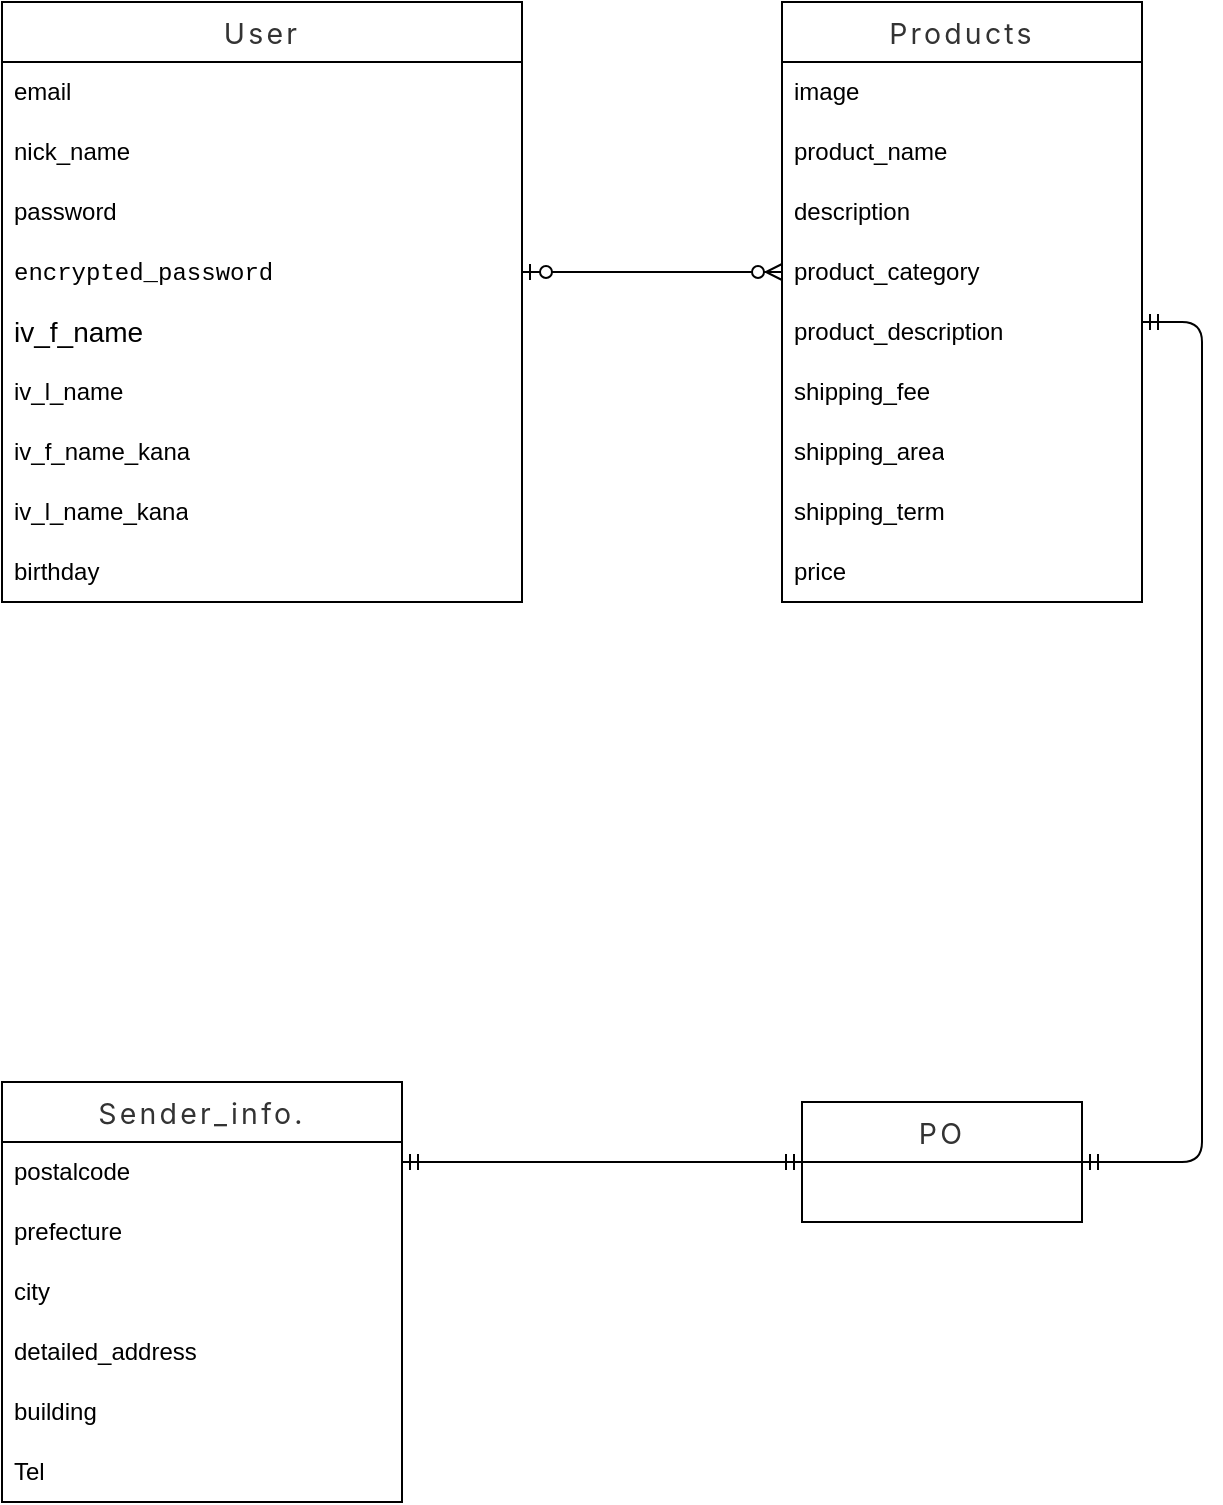 <mxfile>
    <diagram id="brDKrLtEGXVoA_7MsAUL" name="Page-1">
        <mxGraphModel dx="2172" dy="759" grid="1" gridSize="10" guides="1" tooltips="1" connect="1" arrows="1" fold="1" page="1" pageScale="1" pageWidth="827" pageHeight="1169" math="0" shadow="0">
            <root>
                <mxCell id="0"/>
                <mxCell id="1" parent="0"/>
                <mxCell id="6" value="&lt;span style=&quot;color: rgb(51, 51, 51); font-family: -apple-system, &amp;quot;system-ui&amp;quot;, &amp;quot;Noto Sans JP&amp;quot;, &amp;quot;Hiragino Sans&amp;quot;, &amp;quot;Hiragino Kaku Gothic ProN&amp;quot;, &amp;quot;segoe ui&amp;quot;, メイリオ, Meiryo, &amp;quot;ＭＳ Ｐゴシック&amp;quot;, &amp;quot;MS PGothic&amp;quot;, sans-serif; font-size: 14.24px; letter-spacing: 1.6px; text-align: start; background-color: rgb(255, 255, 255);&quot;&gt;Products&lt;/span&gt;" style="swimlane;fontStyle=0;childLayout=stackLayout;horizontal=1;startSize=30;horizontalStack=0;resizeParent=1;resizeParentMax=0;resizeLast=0;collapsible=1;marginBottom=0;whiteSpace=wrap;html=1;" vertex="1" parent="1">
                    <mxGeometry x="-250" y="120" width="180" height="300" as="geometry"/>
                </mxCell>
                <mxCell id="7" value="image&lt;span style=&quot;white-space: pre;&quot;&gt;&#9;&lt;/span&gt;" style="text;strokeColor=none;fillColor=none;align=left;verticalAlign=middle;spacingLeft=4;spacingRight=4;overflow=hidden;points=[[0,0.5],[1,0.5]];portConstraint=eastwest;rotatable=0;whiteSpace=wrap;html=1;" vertex="1" parent="6">
                    <mxGeometry y="30" width="180" height="30" as="geometry"/>
                </mxCell>
                <mxCell id="8" value="product_name" style="text;strokeColor=none;fillColor=none;align=left;verticalAlign=middle;spacingLeft=4;spacingRight=4;overflow=hidden;points=[[0,0.5],[1,0.5]];portConstraint=eastwest;rotatable=0;whiteSpace=wrap;html=1;" vertex="1" parent="6">
                    <mxGeometry y="60" width="180" height="30" as="geometry"/>
                </mxCell>
                <mxCell id="FJCqYv0H9YXHlO558cou-49" value="description" style="text;strokeColor=none;fillColor=none;align=left;verticalAlign=middle;spacingLeft=4;spacingRight=4;overflow=hidden;points=[[0,0.5],[1,0.5]];portConstraint=eastwest;rotatable=0;whiteSpace=wrap;html=1;labelBackgroundColor=#FFFFFF;fontColor=#000000;" vertex="1" parent="6">
                    <mxGeometry y="90" width="180" height="30" as="geometry"/>
                </mxCell>
                <mxCell id="FJCqYv0H9YXHlO558cou-48" value="product_category" style="text;strokeColor=none;fillColor=none;align=left;verticalAlign=middle;spacingLeft=4;spacingRight=4;overflow=hidden;points=[[0,0.5],[1,0.5]];portConstraint=eastwest;rotatable=0;whiteSpace=wrap;html=1;labelBackgroundColor=#FFFFFF;fontColor=#000000;" vertex="1" parent="6">
                    <mxGeometry y="120" width="180" height="30" as="geometry"/>
                </mxCell>
                <mxCell id="FJCqYv0H9YXHlO558cou-51" value="product_description" style="text;strokeColor=none;fillColor=none;align=left;verticalAlign=middle;spacingLeft=4;spacingRight=4;overflow=hidden;points=[[0,0.5],[1,0.5]];portConstraint=eastwest;rotatable=0;whiteSpace=wrap;html=1;labelBackgroundColor=#FFFFFF;fontColor=#000000;" vertex="1" parent="6">
                    <mxGeometry y="150" width="180" height="30" as="geometry"/>
                </mxCell>
                <mxCell id="FJCqYv0H9YXHlO558cou-50" value="shipping_fee" style="text;strokeColor=none;fillColor=none;align=left;verticalAlign=middle;spacingLeft=4;spacingRight=4;overflow=hidden;points=[[0,0.5],[1,0.5]];portConstraint=eastwest;rotatable=0;whiteSpace=wrap;html=1;labelBackgroundColor=#FFFFFF;fontColor=#000000;" vertex="1" parent="6">
                    <mxGeometry y="180" width="180" height="30" as="geometry"/>
                </mxCell>
                <mxCell id="FJCqYv0H9YXHlO558cou-53" value="shipping_area" style="text;strokeColor=none;fillColor=none;align=left;verticalAlign=middle;spacingLeft=4;spacingRight=4;overflow=hidden;points=[[0,0.5],[1,0.5]];portConstraint=eastwest;rotatable=0;whiteSpace=wrap;html=1;labelBackgroundColor=#FFFFFF;fontColor=#000000;" vertex="1" parent="6">
                    <mxGeometry y="210" width="180" height="30" as="geometry"/>
                </mxCell>
                <mxCell id="FJCqYv0H9YXHlO558cou-52" value="shipping_term" style="text;strokeColor=none;fillColor=none;align=left;verticalAlign=middle;spacingLeft=4;spacingRight=4;overflow=hidden;points=[[0,0.5],[1,0.5]];portConstraint=eastwest;rotatable=0;whiteSpace=wrap;html=1;labelBackgroundColor=#FFFFFF;fontColor=#000000;" vertex="1" parent="6">
                    <mxGeometry y="240" width="180" height="30" as="geometry"/>
                </mxCell>
                <mxCell id="9" value="price" style="text;strokeColor=none;fillColor=none;align=left;verticalAlign=middle;spacingLeft=4;spacingRight=4;overflow=hidden;points=[[0,0.5],[1,0.5]];portConstraint=eastwest;rotatable=0;whiteSpace=wrap;html=1;" vertex="1" parent="6">
                    <mxGeometry y="270" width="180" height="30" as="geometry"/>
                </mxCell>
                <mxCell id="10" value="&lt;span style=&quot;color: rgb(51, 51, 51); font-family: -apple-system, &amp;quot;system-ui&amp;quot;, &amp;quot;Noto Sans JP&amp;quot;, &amp;quot;Hiragino Sans&amp;quot;, &amp;quot;Hiragino Kaku Gothic ProN&amp;quot;, &amp;quot;segoe ui&amp;quot;, メイリオ, Meiryo, &amp;quot;ＭＳ Ｐゴシック&amp;quot;, &amp;quot;MS PGothic&amp;quot;, sans-serif; font-size: 14.24px; letter-spacing: 1.6px; text-align: start; background-color: rgb(255, 255, 255);&quot;&gt;User&lt;/span&gt;" style="swimlane;fontStyle=0;childLayout=stackLayout;horizontal=1;startSize=30;horizontalStack=0;resizeParent=1;resizeParentMax=0;resizeLast=0;collapsible=1;marginBottom=0;whiteSpace=wrap;html=1;" vertex="1" parent="1">
                    <mxGeometry x="-640" y="120" width="260" height="300" as="geometry"/>
                </mxCell>
                <mxCell id="29" value="email" style="text;strokeColor=none;fillColor=none;align=left;verticalAlign=middle;spacingLeft=4;spacingRight=4;overflow=hidden;points=[[0,0.5],[1,0.5]];portConstraint=eastwest;rotatable=0;whiteSpace=wrap;html=1;" vertex="1" parent="10">
                    <mxGeometry y="30" width="260" height="30" as="geometry"/>
                </mxCell>
                <mxCell id="12" value="nick_name" style="text;strokeColor=none;fillColor=none;align=left;verticalAlign=middle;spacingLeft=4;spacingRight=4;overflow=hidden;points=[[0,0.5],[1,0.5]];portConstraint=eastwest;rotatable=0;whiteSpace=wrap;html=1;" vertex="1" parent="10">
                    <mxGeometry y="60" width="260" height="30" as="geometry"/>
                </mxCell>
                <mxCell id="30" value="password" style="text;strokeColor=none;fillColor=none;align=left;verticalAlign=middle;spacingLeft=4;spacingRight=4;overflow=hidden;points=[[0,0.5],[1,0.5]];portConstraint=eastwest;rotatable=0;whiteSpace=wrap;html=1;" vertex="1" parent="10">
                    <mxGeometry y="90" width="260" height="30" as="geometry"/>
                </mxCell>
                <mxCell id="13" value="&lt;div style=&quot;background-color: rgb(255, 255, 255); font-family: Menlo, Monaco, &amp;quot;Courier New&amp;quot;, monospace; line-height: 18px;&quot;&gt;encrypted_password&lt;/div&gt;" style="text;strokeColor=none;fillColor=none;align=left;verticalAlign=middle;spacingLeft=4;spacingRight=4;overflow=hidden;points=[[0,0.5],[1,0.5]];portConstraint=eastwest;rotatable=0;whiteSpace=wrap;html=1;" vertex="1" parent="10">
                    <mxGeometry y="120" width="260" height="30" as="geometry"/>
                </mxCell>
                <mxCell id="31" value="&lt;span style=&quot;font-family: arial, sans-serif; font-size: 14px;&quot;&gt;iv_f_name&lt;/span&gt;" style="text;align=left;verticalAlign=middle;spacingLeft=4;spacingRight=4;overflow=hidden;points=[[0,0.5],[1,0.5]];portConstraint=eastwest;rotatable=0;whiteSpace=wrap;html=1;fontColor=#000000;labelBackgroundColor=#FFFFFF;" vertex="1" parent="10">
                    <mxGeometry y="150" width="260" height="30" as="geometry"/>
                </mxCell>
                <mxCell id="32" value="iv_l_name" style="text;strokeColor=none;fillColor=none;align=left;verticalAlign=middle;spacingLeft=4;spacingRight=4;overflow=hidden;points=[[0,0.5],[1,0.5]];portConstraint=eastwest;rotatable=0;whiteSpace=wrap;html=1;" vertex="1" parent="10">
                    <mxGeometry y="180" width="260" height="30" as="geometry"/>
                </mxCell>
                <mxCell id="33" value="iv_f_name_kana" style="text;strokeColor=none;fillColor=none;align=left;verticalAlign=middle;spacingLeft=4;spacingRight=4;overflow=hidden;points=[[0,0.5],[1,0.5]];portConstraint=eastwest;rotatable=0;whiteSpace=wrap;html=1;" vertex="1" parent="10">
                    <mxGeometry y="210" width="260" height="30" as="geometry"/>
                </mxCell>
                <mxCell id="34" value="iv_l_name_kana" style="text;strokeColor=none;fillColor=none;align=left;verticalAlign=middle;spacingLeft=4;spacingRight=4;overflow=hidden;points=[[0,0.5],[1,0.5]];portConstraint=eastwest;rotatable=0;whiteSpace=wrap;html=1;" vertex="1" parent="10">
                    <mxGeometry y="240" width="260" height="30" as="geometry"/>
                </mxCell>
                <mxCell id="28" value="birthday" style="text;strokeColor=none;fillColor=none;align=left;verticalAlign=middle;spacingLeft=4;spacingRight=4;overflow=hidden;points=[[0,0.5],[1,0.5]];portConstraint=eastwest;rotatable=0;whiteSpace=wrap;html=1;" vertex="1" parent="10">
                    <mxGeometry y="270" width="260" height="30" as="geometry"/>
                </mxCell>
                <mxCell id="14" value="&lt;span style=&quot;color: rgb(51, 51, 51); font-family: -apple-system, &amp;quot;system-ui&amp;quot;, &amp;quot;Noto Sans JP&amp;quot;, &amp;quot;Hiragino Sans&amp;quot;, &amp;quot;Hiragino Kaku Gothic ProN&amp;quot;, &amp;quot;segoe ui&amp;quot;, メイリオ, Meiryo, &amp;quot;ＭＳ Ｐゴシック&amp;quot;, &amp;quot;MS PGothic&amp;quot;, sans-serif; font-size: 14.24px; letter-spacing: 1.6px; text-align: start; background-color: rgb(255, 255, 255);&quot;&gt;PO&lt;/span&gt;" style="swimlane;fontStyle=0;childLayout=stackLayout;horizontal=1;startSize=30;horizontalStack=0;resizeParent=1;resizeParentMax=0;resizeLast=0;collapsible=1;marginBottom=0;whiteSpace=wrap;html=1;" vertex="1" parent="1">
                    <mxGeometry x="-240" y="670" width="140" height="60" as="geometry"/>
                </mxCell>
                <mxCell id="18" value="&lt;span style=&quot;color: rgb(51, 51, 51); font-family: -apple-system, &amp;quot;system-ui&amp;quot;, &amp;quot;Noto Sans JP&amp;quot;, &amp;quot;Hiragino Sans&amp;quot;, &amp;quot;Hiragino Kaku Gothic ProN&amp;quot;, &amp;quot;segoe ui&amp;quot;, メイリオ, Meiryo, &amp;quot;ＭＳ Ｐゴシック&amp;quot;, &amp;quot;MS PGothic&amp;quot;, sans-serif; font-size: 14.24px; letter-spacing: 1.6px; text-align: start; background-color: rgb(255, 255, 255);&quot;&gt;Sender_info.&lt;/span&gt;" style="swimlane;fontStyle=0;childLayout=stackLayout;horizontal=1;startSize=30;horizontalStack=0;resizeParent=1;resizeParentMax=0;resizeLast=0;collapsible=1;marginBottom=0;whiteSpace=wrap;html=1;" vertex="1" parent="1">
                    <mxGeometry x="-640" y="660" width="200" height="210" as="geometry"/>
                </mxCell>
                <mxCell id="FJCqYv0H9YXHlO558cou-54" value="postalcode" style="text;strokeColor=none;fillColor=none;align=left;verticalAlign=middle;spacingLeft=4;spacingRight=4;overflow=hidden;points=[[0,0.5],[1,0.5]];portConstraint=eastwest;rotatable=0;whiteSpace=wrap;html=1;labelBackgroundColor=#FFFFFF;fontColor=#000000;" vertex="1" parent="18">
                    <mxGeometry y="30" width="200" height="30" as="geometry"/>
                </mxCell>
                <mxCell id="FJCqYv0H9YXHlO558cou-56" value="prefecture" style="text;strokeColor=none;fillColor=none;align=left;verticalAlign=middle;spacingLeft=4;spacingRight=4;overflow=hidden;points=[[0,0.5],[1,0.5]];portConstraint=eastwest;rotatable=0;whiteSpace=wrap;html=1;labelBackgroundColor=#FFFFFF;fontColor=#000000;" vertex="1" parent="18">
                    <mxGeometry y="60" width="200" height="30" as="geometry"/>
                </mxCell>
                <mxCell id="19" value="city" style="text;strokeColor=none;fillColor=none;align=left;verticalAlign=middle;spacingLeft=4;spacingRight=4;overflow=hidden;points=[[0,0.5],[1,0.5]];portConstraint=eastwest;rotatable=0;whiteSpace=wrap;html=1;" vertex="1" parent="18">
                    <mxGeometry y="90" width="200" height="30" as="geometry"/>
                </mxCell>
                <mxCell id="FJCqYv0H9YXHlO558cou-55" value="detailed_address" style="text;strokeColor=none;fillColor=none;align=left;verticalAlign=middle;spacingLeft=4;spacingRight=4;overflow=hidden;points=[[0,0.5],[1,0.5]];portConstraint=eastwest;rotatable=0;whiteSpace=wrap;html=1;labelBackgroundColor=#FFFFFF;fontColor=#000000;" vertex="1" parent="18">
                    <mxGeometry y="120" width="200" height="30" as="geometry"/>
                </mxCell>
                <mxCell id="20" value="building" style="text;strokeColor=none;fillColor=none;align=left;verticalAlign=middle;spacingLeft=4;spacingRight=4;overflow=hidden;points=[[0,0.5],[1,0.5]];portConstraint=eastwest;rotatable=0;whiteSpace=wrap;html=1;" vertex="1" parent="18">
                    <mxGeometry y="150" width="200" height="30" as="geometry"/>
                </mxCell>
                <mxCell id="21" value="Tel" style="text;strokeColor=none;fillColor=none;align=left;verticalAlign=middle;spacingLeft=4;spacingRight=4;overflow=hidden;points=[[0,0.5],[1,0.5]];portConstraint=eastwest;rotatable=0;whiteSpace=wrap;html=1;" vertex="1" parent="18">
                    <mxGeometry y="180" width="200" height="30" as="geometry"/>
                </mxCell>
                <mxCell id="FJCqYv0H9YXHlO558cou-57" value="" style="edgeStyle=entityRelationEdgeStyle;fontSize=12;html=1;endArrow=ERzeroToMany;startArrow=ERzeroToOne;fontColor=#000000;exitX=1;exitY=0.5;exitDx=0;exitDy=0;entryX=0;entryY=0.5;entryDx=0;entryDy=0;" edge="1" parent="1" source="13" target="FJCqYv0H9YXHlO558cou-48">
                    <mxGeometry width="100" height="100" relative="1" as="geometry">
                        <mxPoint x="-440" y="380" as="sourcePoint"/>
                        <mxPoint x="-260" y="280" as="targetPoint"/>
                    </mxGeometry>
                </mxCell>
                <mxCell id="A830JgwcKhnliTKG4Eou-42" value="" style="edgeStyle=entityRelationEdgeStyle;fontSize=12;html=1;endArrow=ERmandOne;startArrow=ERmandOne;fontColor=#000000;entryX=0;entryY=0.5;entryDx=0;entryDy=0;" edge="1" parent="1" target="14">
                    <mxGeometry width="100" height="100" relative="1" as="geometry">
                        <mxPoint x="-440" y="700" as="sourcePoint"/>
                        <mxPoint x="-240" y="720" as="targetPoint"/>
                    </mxGeometry>
                </mxCell>
                <mxCell id="A830JgwcKhnliTKG4Eou-46" value="" style="edgeStyle=entityRelationEdgeStyle;fontSize=12;html=1;endArrow=ERmandOne;startArrow=ERmandOne;fontColor=#000000;" edge="1" parent="1" target="14">
                    <mxGeometry width="100" height="100" relative="1" as="geometry">
                        <mxPoint x="-70" y="280" as="sourcePoint"/>
                        <mxPoint x="-280" y="310" as="targetPoint"/>
                    </mxGeometry>
                </mxCell>
            </root>
        </mxGraphModel>
    </diagram>
    <diagram id="M28fq4yS_AL66KOHaT50" name="Memo">
        <mxGraphModel dx="1489" dy="569" grid="1" gridSize="10" guides="1" tooltips="1" connect="1" arrows="1" fold="1" page="1" pageScale="1" pageWidth="827" pageHeight="1169" math="0" shadow="0">
            <root>
                <mxCell id="0"/>
                <mxCell id="1" parent="0"/>
                <mxCell id="EvqsBrr0lxmTq_ERgQeZ-1" value="&lt;span style=&quot;color: rgb(51, 51, 51); font-family: -apple-system, &amp;quot;system-ui&amp;quot;, &amp;quot;Noto Sans JP&amp;quot;, &amp;quot;Hiragino Sans&amp;quot;, &amp;quot;Hiragino Kaku Gothic ProN&amp;quot;, &amp;quot;segoe ui&amp;quot;, メイリオ, Meiryo, &amp;quot;ＭＳ Ｐゴシック&amp;quot;, &amp;quot;MS PGothic&amp;quot;, sans-serif; font-size: 14.24px; letter-spacing: 1.6px; text-align: start; background-color: rgb(255, 255, 255);&quot;&gt;商品情報//Product info&lt;/span&gt;" style="swimlane;fontStyle=0;childLayout=stackLayout;horizontal=1;startSize=30;horizontalStack=0;resizeParent=1;resizeParentMax=0;resizeLast=0;collapsible=1;marginBottom=0;whiteSpace=wrap;html=1;" vertex="1" parent="1">
                    <mxGeometry x="-250" y="120" width="180" height="300" as="geometry"/>
                </mxCell>
                <mxCell id="EvqsBrr0lxmTq_ERgQeZ-2" value="image&lt;span style=&quot;white-space: pre;&quot;&gt;&#9;&lt;/span&gt;" style="text;strokeColor=none;fillColor=none;align=left;verticalAlign=middle;spacingLeft=4;spacingRight=4;overflow=hidden;points=[[0,0.5],[1,0.5]];portConstraint=eastwest;rotatable=0;whiteSpace=wrap;html=1;" vertex="1" parent="EvqsBrr0lxmTq_ERgQeZ-1">
                    <mxGeometry y="30" width="180" height="30" as="geometry"/>
                </mxCell>
                <mxCell id="EvqsBrr0lxmTq_ERgQeZ-3" value="product_name" style="text;strokeColor=none;fillColor=none;align=left;verticalAlign=middle;spacingLeft=4;spacingRight=4;overflow=hidden;points=[[0,0.5],[1,0.5]];portConstraint=eastwest;rotatable=0;whiteSpace=wrap;html=1;" vertex="1" parent="EvqsBrr0lxmTq_ERgQeZ-1">
                    <mxGeometry y="60" width="180" height="30" as="geometry"/>
                </mxCell>
                <mxCell id="EvqsBrr0lxmTq_ERgQeZ-4" value="Description" style="text;strokeColor=none;fillColor=none;align=left;verticalAlign=middle;spacingLeft=4;spacingRight=4;overflow=hidden;points=[[0,0.5],[1,0.5]];portConstraint=eastwest;rotatable=0;whiteSpace=wrap;html=1;labelBackgroundColor=#FFFFFF;fontColor=#000000;" vertex="1" parent="EvqsBrr0lxmTq_ERgQeZ-1">
                    <mxGeometry y="90" width="180" height="30" as="geometry"/>
                </mxCell>
                <mxCell id="EvqsBrr0lxmTq_ERgQeZ-5" value="Product_category" style="text;strokeColor=none;fillColor=none;align=left;verticalAlign=middle;spacingLeft=4;spacingRight=4;overflow=hidden;points=[[0,0.5],[1,0.5]];portConstraint=eastwest;rotatable=0;whiteSpace=wrap;html=1;labelBackgroundColor=#FFFFFF;fontColor=#000000;" vertex="1" parent="EvqsBrr0lxmTq_ERgQeZ-1">
                    <mxGeometry y="120" width="180" height="30" as="geometry"/>
                </mxCell>
                <mxCell id="EvqsBrr0lxmTq_ERgQeZ-6" value="Product_description" style="text;strokeColor=none;fillColor=none;align=left;verticalAlign=middle;spacingLeft=4;spacingRight=4;overflow=hidden;points=[[0,0.5],[1,0.5]];portConstraint=eastwest;rotatable=0;whiteSpace=wrap;html=1;labelBackgroundColor=#FFFFFF;fontColor=#000000;" vertex="1" parent="EvqsBrr0lxmTq_ERgQeZ-1">
                    <mxGeometry y="150" width="180" height="30" as="geometry"/>
                </mxCell>
                <mxCell id="EvqsBrr0lxmTq_ERgQeZ-7" value="Shipping_fee" style="text;strokeColor=none;fillColor=none;align=left;verticalAlign=middle;spacingLeft=4;spacingRight=4;overflow=hidden;points=[[0,0.5],[1,0.5]];portConstraint=eastwest;rotatable=0;whiteSpace=wrap;html=1;labelBackgroundColor=#FFFFFF;fontColor=#000000;" vertex="1" parent="EvqsBrr0lxmTq_ERgQeZ-1">
                    <mxGeometry y="180" width="180" height="30" as="geometry"/>
                </mxCell>
                <mxCell id="EvqsBrr0lxmTq_ERgQeZ-8" value="Shipping_area" style="text;strokeColor=none;fillColor=none;align=left;verticalAlign=middle;spacingLeft=4;spacingRight=4;overflow=hidden;points=[[0,0.5],[1,0.5]];portConstraint=eastwest;rotatable=0;whiteSpace=wrap;html=1;labelBackgroundColor=#FFFFFF;fontColor=#000000;" vertex="1" parent="EvqsBrr0lxmTq_ERgQeZ-1">
                    <mxGeometry y="210" width="180" height="30" as="geometry"/>
                </mxCell>
                <mxCell id="EvqsBrr0lxmTq_ERgQeZ-9" value="Shipping_term" style="text;strokeColor=none;fillColor=none;align=left;verticalAlign=middle;spacingLeft=4;spacingRight=4;overflow=hidden;points=[[0,0.5],[1,0.5]];portConstraint=eastwest;rotatable=0;whiteSpace=wrap;html=1;labelBackgroundColor=#FFFFFF;fontColor=#000000;" vertex="1" parent="EvqsBrr0lxmTq_ERgQeZ-1">
                    <mxGeometry y="240" width="180" height="30" as="geometry"/>
                </mxCell>
                <mxCell id="EvqsBrr0lxmTq_ERgQeZ-10" value="Price" style="text;strokeColor=none;fillColor=none;align=left;verticalAlign=middle;spacingLeft=4;spacingRight=4;overflow=hidden;points=[[0,0.5],[1,0.5]];portConstraint=eastwest;rotatable=0;whiteSpace=wrap;html=1;" vertex="1" parent="EvqsBrr0lxmTq_ERgQeZ-1">
                    <mxGeometry y="270" width="180" height="30" as="geometry"/>
                </mxCell>
                <mxCell id="EvqsBrr0lxmTq_ERgQeZ-11" value="&lt;span style=&quot;color: rgb(51, 51, 51); font-family: -apple-system, &amp;quot;system-ui&amp;quot;, &amp;quot;Noto Sans JP&amp;quot;, &amp;quot;Hiragino Sans&amp;quot;, &amp;quot;Hiragino Kaku Gothic ProN&amp;quot;, &amp;quot;segoe ui&amp;quot;, メイリオ, Meiryo, &amp;quot;ＭＳ Ｐゴシック&amp;quot;, &amp;quot;MS PGothic&amp;quot;, sans-serif; font-size: 14.24px; letter-spacing: 1.6px; text-align: start; background-color: rgb(255, 255, 255);&quot;&gt;ユーザー情報// user info&lt;/span&gt;" style="swimlane;fontStyle=0;childLayout=stackLayout;horizontal=1;startSize=30;horizontalStack=0;resizeParent=1;resizeParentMax=0;resizeLast=0;collapsible=1;marginBottom=0;whiteSpace=wrap;html=1;" vertex="1" parent="1">
                    <mxGeometry x="-640" y="120" width="260" height="300" as="geometry"/>
                </mxCell>
                <mxCell id="EvqsBrr0lxmTq_ERgQeZ-12" value="nick_name" style="text;strokeColor=none;fillColor=none;align=left;verticalAlign=middle;spacingLeft=4;spacingRight=4;overflow=hidden;points=[[0,0.5],[1,0.5]];portConstraint=eastwest;rotatable=0;whiteSpace=wrap;html=1;" vertex="1" parent="EvqsBrr0lxmTq_ERgQeZ-11">
                    <mxGeometry y="30" width="260" height="30" as="geometry"/>
                </mxCell>
                <mxCell id="EvqsBrr0lxmTq_ERgQeZ-13" value="mail address" style="text;strokeColor=none;fillColor=none;align=left;verticalAlign=middle;spacingLeft=4;spacingRight=4;overflow=hidden;points=[[0,0.5],[1,0.5]];portConstraint=eastwest;rotatable=0;whiteSpace=wrap;html=1;" vertex="1" parent="EvqsBrr0lxmTq_ERgQeZ-11">
                    <mxGeometry y="60" width="260" height="30" as="geometry"/>
                </mxCell>
                <mxCell id="EvqsBrr0lxmTq_ERgQeZ-14" value="pass" style="text;strokeColor=none;fillColor=none;align=left;verticalAlign=middle;spacingLeft=4;spacingRight=4;overflow=hidden;points=[[0,0.5],[1,0.5]];portConstraint=eastwest;rotatable=0;whiteSpace=wrap;html=1;" vertex="1" parent="EvqsBrr0lxmTq_ERgQeZ-11">
                    <mxGeometry y="90" width="260" height="30" as="geometry"/>
                </mxCell>
                <mxCell id="EvqsBrr0lxmTq_ERgQeZ-15" value="pass conf" style="text;strokeColor=none;fillColor=none;align=left;verticalAlign=middle;spacingLeft=4;spacingRight=4;overflow=hidden;points=[[0,0.5],[1,0.5]];portConstraint=eastwest;rotatable=0;whiteSpace=wrap;html=1;" vertex="1" parent="EvqsBrr0lxmTq_ERgQeZ-11">
                    <mxGeometry y="120" width="260" height="30" as="geometry"/>
                </mxCell>
                <mxCell id="EvqsBrr0lxmTq_ERgQeZ-16" value="&lt;span style=&quot;font-family: arial, sans-serif; font-size: 14px;&quot;&gt;identity verification　f.name&lt;/span&gt;" style="text;align=left;verticalAlign=middle;spacingLeft=4;spacingRight=4;overflow=hidden;points=[[0,0.5],[1,0.5]];portConstraint=eastwest;rotatable=0;whiteSpace=wrap;html=1;fontColor=#000000;labelBackgroundColor=#FFFFFF;" vertex="1" parent="EvqsBrr0lxmTq_ERgQeZ-11">
                    <mxGeometry y="150" width="260" height="30" as="geometry"/>
                </mxCell>
                <mxCell id="EvqsBrr0lxmTq_ERgQeZ-17" value="ID.V name" style="text;strokeColor=none;fillColor=none;align=left;verticalAlign=middle;spacingLeft=4;spacingRight=4;overflow=hidden;points=[[0,0.5],[1,0.5]];portConstraint=eastwest;rotatable=0;whiteSpace=wrap;html=1;" vertex="1" parent="EvqsBrr0lxmTq_ERgQeZ-11">
                    <mxGeometry y="180" width="260" height="30" as="geometry"/>
                </mxCell>
                <mxCell id="EvqsBrr0lxmTq_ERgQeZ-18" value="ID.V kana.f" style="text;strokeColor=none;fillColor=none;align=left;verticalAlign=middle;spacingLeft=4;spacingRight=4;overflow=hidden;points=[[0,0.5],[1,0.5]];portConstraint=eastwest;rotatable=0;whiteSpace=wrap;html=1;" vertex="1" parent="EvqsBrr0lxmTq_ERgQeZ-11">
                    <mxGeometry y="210" width="260" height="30" as="geometry"/>
                </mxCell>
                <mxCell id="EvqsBrr0lxmTq_ERgQeZ-19" value="ID.V kana.n" style="text;strokeColor=none;fillColor=none;align=left;verticalAlign=middle;spacingLeft=4;spacingRight=4;overflow=hidden;points=[[0,0.5],[1,0.5]];portConstraint=eastwest;rotatable=0;whiteSpace=wrap;html=1;" vertex="1" parent="EvqsBrr0lxmTq_ERgQeZ-11">
                    <mxGeometry y="240" width="260" height="30" as="geometry"/>
                </mxCell>
                <mxCell id="EvqsBrr0lxmTq_ERgQeZ-20" value="Birthday" style="text;strokeColor=none;fillColor=none;align=left;verticalAlign=middle;spacingLeft=4;spacingRight=4;overflow=hidden;points=[[0,0.5],[1,0.5]];portConstraint=eastwest;rotatable=0;whiteSpace=wrap;html=1;" vertex="1" parent="EvqsBrr0lxmTq_ERgQeZ-11">
                    <mxGeometry y="270" width="260" height="30" as="geometry"/>
                </mxCell>
                <mxCell id="EvqsBrr0lxmTq_ERgQeZ-21" value="&lt;span style=&quot;color: rgb(51, 51, 51); font-family: -apple-system, &amp;quot;system-ui&amp;quot;, &amp;quot;Noto Sans JP&amp;quot;, &amp;quot;Hiragino Sans&amp;quot;, &amp;quot;Hiragino Kaku Gothic ProN&amp;quot;, &amp;quot;segoe ui&amp;quot;, メイリオ, Meiryo, &amp;quot;ＭＳ Ｐゴシック&amp;quot;, &amp;quot;MS PGothic&amp;quot;, sans-serif; font-size: 14.24px; letter-spacing: 1.6px; text-align: start; background-color: rgb(255, 255, 255);&quot;&gt;購入記録//PO&lt;/span&gt;" style="swimlane;fontStyle=0;childLayout=stackLayout;horizontal=1;startSize=30;horizontalStack=0;resizeParent=1;resizeParentMax=0;resizeLast=0;collapsible=1;marginBottom=0;whiteSpace=wrap;html=1;" vertex="1" parent="1">
                    <mxGeometry x="-240" y="670" width="140" height="60" as="geometry"/>
                </mxCell>
                <mxCell id="EvqsBrr0lxmTq_ERgQeZ-22" value="&lt;span style=&quot;color: rgb(51, 51, 51); font-family: -apple-system, &amp;quot;system-ui&amp;quot;, &amp;quot;Noto Sans JP&amp;quot;, &amp;quot;Hiragino Sans&amp;quot;, &amp;quot;Hiragino Kaku Gothic ProN&amp;quot;, &amp;quot;segoe ui&amp;quot;, メイリオ, Meiryo, &amp;quot;ＭＳ Ｐゴシック&amp;quot;, &amp;quot;MS PGothic&amp;quot;, sans-serif; font-size: 14.24px; letter-spacing: 1.6px; text-align: start; background-color: rgb(255, 255, 255);&quot;&gt;発送先情報//Sender info&lt;/span&gt;" style="swimlane;fontStyle=0;childLayout=stackLayout;horizontal=1;startSize=30;horizontalStack=0;resizeParent=1;resizeParentMax=0;resizeLast=0;collapsible=1;marginBottom=0;whiteSpace=wrap;html=1;" vertex="1" parent="1">
                    <mxGeometry x="-640" y="660" width="200" height="210" as="geometry"/>
                </mxCell>
                <mxCell id="EvqsBrr0lxmTq_ERgQeZ-23" value="zipcode" style="text;strokeColor=none;fillColor=none;align=left;verticalAlign=middle;spacingLeft=4;spacingRight=4;overflow=hidden;points=[[0,0.5],[1,0.5]];portConstraint=eastwest;rotatable=0;whiteSpace=wrap;html=1;labelBackgroundColor=#FFFFFF;fontColor=#000000;" vertex="1" parent="EvqsBrr0lxmTq_ERgQeZ-22">
                    <mxGeometry y="30" width="200" height="30" as="geometry"/>
                </mxCell>
                <mxCell id="EvqsBrr0lxmTq_ERgQeZ-24" value="prefecture" style="text;strokeColor=none;fillColor=none;align=left;verticalAlign=middle;spacingLeft=4;spacingRight=4;overflow=hidden;points=[[0,0.5],[1,0.5]];portConstraint=eastwest;rotatable=0;whiteSpace=wrap;html=1;labelBackgroundColor=#FFFFFF;fontColor=#000000;" vertex="1" parent="EvqsBrr0lxmTq_ERgQeZ-22">
                    <mxGeometry y="60" width="200" height="30" as="geometry"/>
                </mxCell>
                <mxCell id="EvqsBrr0lxmTq_ERgQeZ-25" value="city" style="text;strokeColor=none;fillColor=none;align=left;verticalAlign=middle;spacingLeft=4;spacingRight=4;overflow=hidden;points=[[0,0.5],[1,0.5]];portConstraint=eastwest;rotatable=0;whiteSpace=wrap;html=1;" vertex="1" parent="EvqsBrr0lxmTq_ERgQeZ-22">
                    <mxGeometry y="90" width="200" height="30" as="geometry"/>
                </mxCell>
                <mxCell id="EvqsBrr0lxmTq_ERgQeZ-26" value="detailed" style="text;strokeColor=none;fillColor=none;align=left;verticalAlign=middle;spacingLeft=4;spacingRight=4;overflow=hidden;points=[[0,0.5],[1,0.5]];portConstraint=eastwest;rotatable=0;whiteSpace=wrap;html=1;labelBackgroundColor=#FFFFFF;fontColor=#000000;" vertex="1" parent="EvqsBrr0lxmTq_ERgQeZ-22">
                    <mxGeometry y="120" width="200" height="30" as="geometry"/>
                </mxCell>
                <mxCell id="EvqsBrr0lxmTq_ERgQeZ-27" value="building" style="text;strokeColor=none;fillColor=none;align=left;verticalAlign=middle;spacingLeft=4;spacingRight=4;overflow=hidden;points=[[0,0.5],[1,0.5]];portConstraint=eastwest;rotatable=0;whiteSpace=wrap;html=1;" vertex="1" parent="EvqsBrr0lxmTq_ERgQeZ-22">
                    <mxGeometry y="150" width="200" height="30" as="geometry"/>
                </mxCell>
                <mxCell id="EvqsBrr0lxmTq_ERgQeZ-28" value="Tel" style="text;strokeColor=none;fillColor=none;align=left;verticalAlign=middle;spacingLeft=4;spacingRight=4;overflow=hidden;points=[[0,0.5],[1,0.5]];portConstraint=eastwest;rotatable=0;whiteSpace=wrap;html=1;" vertex="1" parent="EvqsBrr0lxmTq_ERgQeZ-22">
                    <mxGeometry y="180" width="200" height="30" as="geometry"/>
                </mxCell>
                <mxCell id="EvqsBrr0lxmTq_ERgQeZ-29" value="&lt;span style=&quot;border-color: var(--border-color); font-style: normal; font-variant-ligatures: normal; font-variant-caps: normal; orphans: 2; text-align: center; text-indent: 0px; text-transform: none; widows: 2; word-spacing: 0px; -webkit-text-stroke-width: 0px; text-decoration-thickness: initial; text-decoration-style: initial; text-decoration-color: initial; color: rgb(51, 51, 51); font-family: -apple-system, &amp;quot;system-ui&amp;quot;, &amp;quot;Noto Sans JP&amp;quot;, &amp;quot;Hiragino Sans&amp;quot;, &amp;quot;Hiragino Kaku Gothic ProN&amp;quot;, &amp;quot;segoe ui&amp;quot;, メイリオ, Meiryo, &amp;quot;ＭＳ Ｐゴシック&amp;quot;, &amp;quot;MS PGothic&amp;quot;, sans-serif; font-size: 12.46px; font-weight: 700; letter-spacing: 1.495px; background-color: rgb(255, 255, 255);&quot;&gt;プロジェクトボード内で確認する場所&lt;br style=&quot;border-color: var(--border-color);&quot;&gt;&lt;/span&gt;&lt;span style=&quot;color: rgb(51, 51, 51); font-family: -apple-system, &amp;quot;system-ui&amp;quot;, &amp;quot;Noto Sans JP&amp;quot;, &amp;quot;Hiragino Sans&amp;quot;, &amp;quot;Hiragino Kaku Gothic ProN&amp;quot;, &amp;quot;segoe ui&amp;quot;, メイリオ, Meiryo, &amp;quot;ＭＳ Ｐゴシック&amp;quot;, &amp;quot;MS PGothic&amp;quot;, sans-serif; font-size: 12.46px; letter-spacing: 1.495px; background-color: rgb(255, 255, 255);&quot;&gt;商品出品機能の実装条件&lt;br&gt;&lt;/span&gt;" style="ellipse;whiteSpace=wrap;html=1;" vertex="1" parent="1">
                    <mxGeometry x="-305" y="50" width="250" height="60" as="geometry"/>
                </mxCell>
                <mxCell id="EvqsBrr0lxmTq_ERgQeZ-30" value="&lt;meta charset=&quot;utf-8&quot;&gt;&lt;span style=&quot;border-color: var(--border-color); font-style: normal; font-variant-ligatures: normal; font-variant-caps: normal; orphans: 2; text-align: center; text-indent: 0px; text-transform: none; widows: 2; word-spacing: 0px; -webkit-text-stroke-width: 0px; text-decoration-thickness: initial; text-decoration-style: initial; text-decoration-color: initial; color: rgb(51, 51, 51); font-family: -apple-system, &amp;quot;system-ui&amp;quot;, &amp;quot;Noto Sans JP&amp;quot;, &amp;quot;Hiragino Sans&amp;quot;, &amp;quot;Hiragino Kaku Gothic ProN&amp;quot;, &amp;quot;segoe ui&amp;quot;, メイリオ, Meiryo, &amp;quot;ＭＳ Ｐゴシック&amp;quot;, &amp;quot;MS PGothic&amp;quot;, sans-serif; font-size: 12.46px; font-weight: 700; letter-spacing: 1.495px; background-color: rgb(255, 255, 255);&quot;&gt;プロジェクトボード内で確認する場所&lt;br style=&quot;border-color: var(--border-color);&quot;&gt;&lt;/span&gt;&lt;span style=&quot;border-color: var(--border-color); font-style: normal; font-variant-ligatures: normal; font-variant-caps: normal; font-weight: 400; orphans: 2; text-align: center; text-indent: 0px; text-transform: none; widows: 2; word-spacing: 0px; -webkit-text-stroke-width: 0px; text-decoration-thickness: initial; text-decoration-style: initial; text-decoration-color: initial; color: rgb(51, 51, 51); font-family: -apple-system, &amp;quot;system-ui&amp;quot;, &amp;quot;Noto Sans JP&amp;quot;, &amp;quot;Hiragino Sans&amp;quot;, &amp;quot;Hiragino Kaku Gothic ProN&amp;quot;, &amp;quot;segoe ui&amp;quot;, メイリオ, Meiryo, &amp;quot;ＭＳ Ｐゴシック&amp;quot;, &amp;quot;MS PGothic&amp;quot;, sans-serif; font-size: 12.46px; letter-spacing: 1.495px; background-color: rgb(249, 249, 249);&quot;&gt;ユーザー管理機能の実装条件&lt;/span&gt;" style="ellipse;whiteSpace=wrap;html=1;" vertex="1" parent="1">
                    <mxGeometry x="-640" y="40" width="250" height="70" as="geometry"/>
                </mxCell>
                <mxCell id="EvqsBrr0lxmTq_ERgQeZ-31" value="&lt;span style=&quot;border-color: var(--border-color); font-style: normal; font-variant-ligatures: normal; font-variant-caps: normal; orphans: 2; text-align: center; text-indent: 0px; text-transform: none; widows: 2; word-spacing: 0px; -webkit-text-stroke-width: 0px; text-decoration-thickness: initial; text-decoration-style: initial; text-decoration-color: initial; color: rgb(51, 51, 51); font-family: -apple-system, &amp;quot;system-ui&amp;quot;, &amp;quot;Noto Sans JP&amp;quot;, &amp;quot;Hiragino Sans&amp;quot;, &amp;quot;Hiragino Kaku Gothic ProN&amp;quot;, &amp;quot;segoe ui&amp;quot;, メイリオ, Meiryo, &amp;quot;ＭＳ Ｐゴシック&amp;quot;, &amp;quot;MS PGothic&amp;quot;, sans-serif; font-size: 12.46px; font-weight: 700; letter-spacing: 1.495px; background-color: rgb(255, 255, 255);&quot;&gt;プロジェクトボード内で確認する場所&lt;br style=&quot;border-color: var(--border-color);&quot;&gt;&lt;/span&gt;&lt;span style=&quot;color: rgb(51, 51, 51); font-family: -apple-system, &amp;quot;system-ui&amp;quot;, &amp;quot;Noto Sans JP&amp;quot;, &amp;quot;Hiragino Sans&amp;quot;, &amp;quot;Hiragino Kaku Gothic ProN&amp;quot;, &amp;quot;segoe ui&amp;quot;, メイリオ, Meiryo, &amp;quot;ＭＳ Ｐゴシック&amp;quot;, &amp;quot;MS PGothic&amp;quot;, sans-serif; font-size: 12.46px; letter-spacing: 1.495px; background-color: rgb(249, 249, 249);&quot;&gt;商品購入機能の実装条件&lt;/span&gt;" style="ellipse;whiteSpace=wrap;html=1;" vertex="1" parent="1">
                    <mxGeometry x="-650" y="940" width="260" height="50" as="geometry"/>
                </mxCell>
                <mxCell id="EvqsBrr0lxmTq_ERgQeZ-32" value="" style="edgeStyle=entityRelationEdgeStyle;fontSize=12;html=1;endArrow=ERzeroToMany;startArrow=ERzeroToOne;fontColor=#000000;exitX=1;exitY=0.5;exitDx=0;exitDy=0;entryX=0;entryY=0.5;entryDx=0;entryDy=0;" edge="1" parent="1" source="EvqsBrr0lxmTq_ERgQeZ-15" target="EvqsBrr0lxmTq_ERgQeZ-5">
                    <mxGeometry width="100" height="100" relative="1" as="geometry">
                        <mxPoint x="-440" y="380" as="sourcePoint"/>
                        <mxPoint x="-260" y="280" as="targetPoint"/>
                    </mxGeometry>
                </mxCell>
                <mxCell id="EvqsBrr0lxmTq_ERgQeZ-33" value="" style="edgeStyle=entityRelationEdgeStyle;fontSize=12;html=1;endArrow=ERmandOne;startArrow=ERmandOne;fontColor=#000000;entryX=0;entryY=0.5;entryDx=0;entryDy=0;" edge="1" parent="1" target="EvqsBrr0lxmTq_ERgQeZ-21">
                    <mxGeometry width="100" height="100" relative="1" as="geometry">
                        <mxPoint x="-440" y="700" as="sourcePoint"/>
                        <mxPoint x="-240" y="720" as="targetPoint"/>
                    </mxGeometry>
                </mxCell>
                <mxCell id="EvqsBrr0lxmTq_ERgQeZ-34" value="" style="edgeStyle=entityRelationEdgeStyle;fontSize=12;html=1;endArrow=ERmandOne;startArrow=ERmandOne;fontColor=#000000;" edge="1" parent="1" target="EvqsBrr0lxmTq_ERgQeZ-21">
                    <mxGeometry width="100" height="100" relative="1" as="geometry">
                        <mxPoint x="-70" y="280" as="sourcePoint"/>
                        <mxPoint x="-280" y="310" as="targetPoint"/>
                    </mxGeometry>
                </mxCell>
            </root>
        </mxGraphModel>
    </diagram>
    <diagram id="0VH7Y7AG5tbFKusqSmpd" name="Memo2">
        <mxGraphModel dx="1773" dy="813" grid="1" gridSize="10" guides="1" tooltips="1" connect="1" arrows="1" fold="1" page="1" pageScale="1" pageWidth="827" pageHeight="1169" math="0" shadow="0">
            <root>
                <mxCell id="0"/>
                <mxCell id="1" parent="0"/>
                <mxCell id="xS9J9mlJtqDho4Qx-Bpo-1" value="&lt;h3 style=&quot;box-sizing: border-box; font-size: 24px; color: rgb(51, 51, 51); font-family: -apple-system, &amp;quot;system-ui&amp;quot;, &amp;quot;Noto Sans JP&amp;quot;, &amp;quot;Hiragino Sans&amp;quot;, &amp;quot;Hiragino Kaku Gothic ProN&amp;quot;, &amp;quot;segoe ui&amp;quot;, メイリオ, Meiryo, &amp;quot;ＭＳ Ｐゴシック&amp;quot;, &amp;quot;MS PGothic&amp;quot;, sans-serif; letter-spacing: 1.6px; text-align: start;&quot;&gt;&lt;i style=&quot;display: inline-block; width: 1em; height: 1em; background-size: 100%; background-position: center center; position: relative; background-repeat: no-repeat; top: 3px; margin-right: 0.35em; background-image: url(&amp;quot;/v2/images/information.png&amp;quot;);&quot; class=&quot;icon information&quot;&gt;&lt;/i&gt;&amp;nbsp;スネークケースとキャメルケース&lt;/h3&gt;&lt;p style=&quot;color: rgb(51, 51, 51); font-family: -apple-system, &amp;quot;system-ui&amp;quot;, &amp;quot;Noto Sans JP&amp;quot;, &amp;quot;Hiragino Sans&amp;quot;, &amp;quot;Hiragino Kaku Gothic ProN&amp;quot;, &amp;quot;segoe ui&amp;quot;, メイリオ, Meiryo, &amp;quot;ＭＳ Ｐゴシック&amp;quot;, &amp;quot;MS PGothic&amp;quot;, sans-serif; font-size: 14.24px; letter-spacing: 1.6px; text-align: start;&quot;&gt;スネークケースとキャメルケースは、それぞれ単語の区切り方を表したものです。&lt;/p&gt;&lt;ul style=&quot;color: rgb(51, 51, 51); font-family: -apple-system, &amp;quot;system-ui&amp;quot;, &amp;quot;Noto Sans JP&amp;quot;, &amp;quot;Hiragino Sans&amp;quot;, &amp;quot;Hiragino Kaku Gothic ProN&amp;quot;, &amp;quot;segoe ui&amp;quot;, メイリオ, Meiryo, &amp;quot;ＭＳ Ｐゴシック&amp;quot;, &amp;quot;MS PGothic&amp;quot;, sans-serif; font-size: 14.24px; letter-spacing: 1.6px; text-align: start;&quot;&gt;&lt;li&gt;&lt;strong style=&quot;background: linear-gradient(transparent 60%, rgb(252, 249, 130) 60%); padding: 0px 0.2em;&quot;&gt;スネークケース&lt;/strong&gt;は、単語の区切りをアンダースコアで表す&lt;/li&gt;&lt;li&gt;&lt;strong style=&quot;background: linear-gradient(transparent 60%, rgb(252, 249, 130) 60%); padding: 0px 0.2em;&quot;&gt;キャメルケース&lt;/strong&gt;は、単語の区切りを大文字で表す&lt;/li&gt;&lt;/ul&gt;&lt;p style=&quot;color: rgb(51, 51, 51); font-family: -apple-system, &amp;quot;system-ui&amp;quot;, &amp;quot;Noto Sans JP&amp;quot;, &amp;quot;Hiragino Sans&amp;quot;, &amp;quot;Hiragino Kaku Gothic ProN&amp;quot;, &amp;quot;segoe ui&amp;quot;, メイリオ, Meiryo, &amp;quot;ＭＳ Ｐゴシック&amp;quot;, &amp;quot;MS PGothic&amp;quot;, sans-serif; font-size: 14.24px; letter-spacing: 1.6px; text-align: start;&quot;&gt;変数名や関数名の単語が連立する場合、単語を区切る方法がいくつかあります。&lt;br&gt;以下の表をみてください。&lt;/p&gt;&lt;table style=&quot;margin: 0px 0px 16px; padding: 0px; font-family: -apple-system, &amp;quot;system-ui&amp;quot;, &amp;quot;Noto Sans JP&amp;quot;, &amp;quot;Hiragino Sans&amp;quot;, &amp;quot;Hiragino Kaku Gothic ProN&amp;quot;, &amp;quot;segoe ui&amp;quot;, メイリオ, Meiryo, &amp;quot;ＭＳ Ｐゴシック&amp;quot;, &amp;quot;MS PGothic&amp;quot;, sans-serif; color: rgb(51, 51, 51); line-height: 1.8; letter-spacing: 0.12em; font-size: 0.875em; font-feature-settings: &amp;quot;palt&amp;quot;; text-rendering: optimizelegibility; width: 788.004px; border-spacing: 0px; border-collapse: collapse; text-align: start;&quot;&gt;&lt;thead&gt;&lt;tr&gt;&lt;th style=&quot;border-width: 1px 1px 2px; border-style: solid; border-color: rgb(221, 221, 221); border-image: initial; padding: 5px; vertical-align: bottom;&quot;&gt;表記方法&lt;/th&gt;&lt;th style=&quot;border-width: 1px 1px 2px; border-style: solid; border-color: rgb(221, 221, 221); border-image: initial; padding: 5px; vertical-align: bottom;&quot;&gt;説明&lt;/th&gt;&lt;th style=&quot;border-width: 1px 1px 2px; border-style: solid; border-color: rgb(221, 221, 221); border-image: initial; padding: 5px; vertical-align: bottom;&quot;&gt;例&lt;/th&gt;&lt;/tr&gt;&lt;/thead&gt;&lt;tbody&gt;&lt;tr style=&quot;background-color: rgb(249, 249, 249);&quot;&gt;&lt;td style=&quot;border: 1px solid rgb(221, 221, 221); padding: 5px;&quot;&gt;キャメルケース&lt;/td&gt;&lt;td style=&quot;border: 1px solid rgb(221, 221, 221); padding: 5px;&quot;&gt;先頭が小文字で、単語の区切りを大文字で表す&lt;/td&gt;&lt;td style=&quot;border: 1px solid rgb(221, 221, 221); padding: 5px;&quot;&gt;adminUserCommentCreator&lt;/td&gt;&lt;/tr&gt;&lt;tr&gt;&lt;td style=&quot;border: 1px solid rgb(221, 221, 221); padding: 5px;&quot;&gt;アッパーキャメルケース&lt;/td&gt;&lt;td style=&quot;border: 1px solid rgb(221, 221, 221); padding: 5px;&quot;&gt;キャメルケースの1つ。先頭から単語の区切りを大文字で表す&lt;/td&gt;&lt;td style=&quot;border: 1px solid rgb(221, 221, 221); padding: 5px;&quot;&gt;AdminUserCommentCreator&lt;/td&gt;&lt;/tr&gt;&lt;tr style=&quot;background-color: rgb(249, 249, 249);&quot;&gt;&lt;td style=&quot;border: 1px solid rgb(221, 221, 221); padding: 5px;&quot;&gt;スネークケース&lt;/td&gt;&lt;td style=&quot;border: 1px solid rgb(221, 221, 221); padding: 5px;&quot;&gt;単語の区切りをアンダースコアで表す&lt;/td&gt;&lt;td style=&quot;border: 1px solid rgb(221, 221, 221); padding: 5px;&quot;&gt;admin_user_comment_creator&lt;/td&gt;&lt;/tr&gt;&lt;/tbody&gt;&lt;/table&gt;&lt;p style=&quot;color: rgb(51, 51, 51); font-family: -apple-system, &amp;quot;system-ui&amp;quot;, &amp;quot;Noto Sans JP&amp;quot;, &amp;quot;Hiragino Sans&amp;quot;, &amp;quot;Hiragino Kaku Gothic ProN&amp;quot;, &amp;quot;segoe ui&amp;quot;, メイリオ, Meiryo, &amp;quot;ＭＳ Ｐゴシック&amp;quot;, &amp;quot;MS PGothic&amp;quot;, sans-serif; font-size: 14.24px; letter-spacing: 1.6px; text-align: start;&quot;&gt;Railsの慣習的な命名規則として、下記のように使い分けます。&lt;/p&gt;&lt;table style=&quot;margin: 0px 0px 16px; padding: 0px; font-family: -apple-system, &amp;quot;system-ui&amp;quot;, &amp;quot;Noto Sans JP&amp;quot;, &amp;quot;Hiragino Sans&amp;quot;, &amp;quot;Hiragino Kaku Gothic ProN&amp;quot;, &amp;quot;segoe ui&amp;quot;, メイリオ, Meiryo, &amp;quot;ＭＳ Ｐゴシック&amp;quot;, &amp;quot;MS PGothic&amp;quot;, sans-serif; color: rgb(51, 51, 51); line-height: 1.8; letter-spacing: 0.12em; font-size: 0.875em; font-feature-settings: &amp;quot;palt&amp;quot;; text-rendering: optimizelegibility; width: 788.004px; border-spacing: 0px; border-collapse: collapse; text-align: start;&quot;&gt;&lt;thead&gt;&lt;tr&gt;&lt;th style=&quot;border-width: 1px 1px 2px; border-style: solid; border-color: rgb(221, 221, 221); border-image: initial; padding: 5px; vertical-align: bottom;&quot;&gt;命名の対象&lt;/th&gt;&lt;th style=&quot;border-width: 1px 1px 2px; border-style: solid; border-color: rgb(221, 221, 221); border-image: initial; padding: 5px; vertical-align: bottom;&quot;&gt;慣習的な命名規則&lt;/th&gt;&lt;/tr&gt;&lt;/thead&gt;&lt;tbody&gt;&lt;tr style=&quot;background-color: rgb(249, 249, 249);&quot;&gt;&lt;td style=&quot;border: 1px solid rgb(221, 221, 221); padding: 5px;&quot;&gt;クラス名&lt;/td&gt;&lt;td style=&quot;border: 1px solid rgb(221, 221, 221); padding: 5px;&quot;&gt;アッパーキャメルケース&lt;/td&gt;&lt;/tr&gt;&lt;tr&gt;&lt;td style=&quot;border: 1px solid rgb(221, 221, 221); padding: 5px;&quot;&gt;メソッド名&lt;/td&gt;&lt;td style=&quot;border: 1px solid rgb(221, 221, 221); padding: 5px;&quot;&gt;スネークケース&lt;/td&gt;&lt;/tr&gt;&lt;tr style=&quot;background-color: rgb(249, 249, 249);&quot;&gt;&lt;td style=&quot;border: 1px solid rgb(221, 221, 221); padding: 5px;&quot;&gt;変数名&lt;/td&gt;&lt;td style=&quot;border: 1px solid rgb(221, 221, 221); padding: 5px;&quot;&gt;スネークケース&lt;/td&gt;&lt;/tr&gt;&lt;/tbody&gt;&lt;/table&gt;&lt;p style=&quot;color: rgb(51, 51, 51); font-family: -apple-system, &amp;quot;system-ui&amp;quot;, &amp;quot;Noto Sans JP&amp;quot;, &amp;quot;Hiragino Sans&amp;quot;, &amp;quot;Hiragino Kaku Gothic ProN&amp;quot;, &amp;quot;segoe ui&amp;quot;, メイリオ, Meiryo, &amp;quot;ＭＳ Ｐゴシック&amp;quot;, &amp;quot;MS PGothic&amp;quot;, sans-serif; font-size: 14.24px; letter-spacing: 1.6px; text-align: start;&quot;&gt;自分でクラスやメソッドを作成する際には、これらの命名規則は守るようにしましょう。&lt;/p&gt;" style="shape=note;size=20;whiteSpace=wrap;html=1;labelBackgroundColor=#FFFFFF;fontColor=#000000;" vertex="1" parent="1">
                    <mxGeometry x="290" y="240" width="100" height="100" as="geometry"/>
                </mxCell>
            </root>
        </mxGraphModel>
    </diagram>
</mxfile>